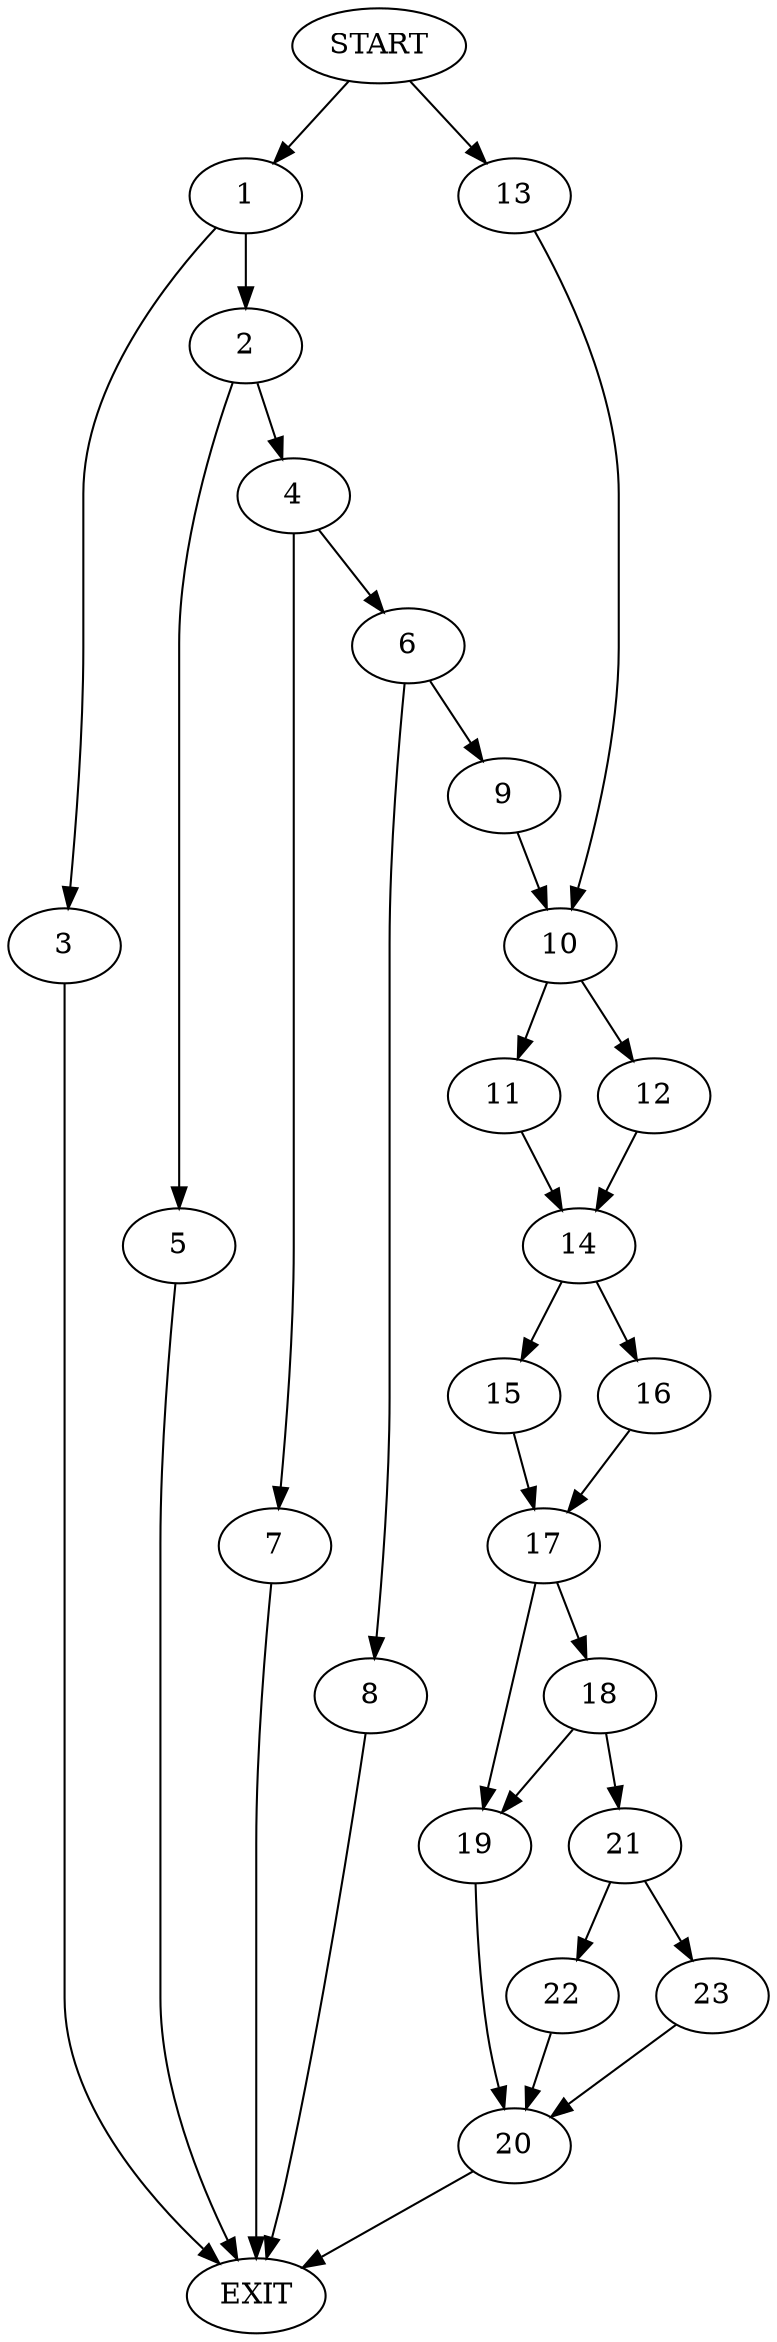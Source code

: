 digraph {
0 [label="START"]
24 [label="EXIT"]
0 -> 1
1 -> 2
1 -> 3
3 -> 24
2 -> 4
2 -> 5
5 -> 24
4 -> 6
4 -> 7
7 -> 24
6 -> 8
6 -> 9
9 -> 10
8 -> 24
10 -> 11
10 -> 12
0 -> 13
13 -> 10
12 -> 14
11 -> 14
14 -> 15
14 -> 16
15 -> 17
16 -> 17
17 -> 18
17 -> 19
19 -> 20
18 -> 19
18 -> 21
21 -> 22
21 -> 23
23 -> 20
22 -> 20
20 -> 24
}
